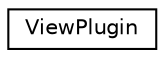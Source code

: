 digraph "Graphical Class Hierarchy"
{
 // LATEX_PDF_SIZE
  edge [fontname="Helvetica",fontsize="10",labelfontname="Helvetica",labelfontsize="10"];
  node [fontname="Helvetica",fontsize="10",shape=record];
  rankdir="LR";
  Node0 [label="ViewPlugin",height=0.2,width=0.4,color="black", fillcolor="white", style="filled",URL="$classViewPlugin.html",tooltip="View plugins associate stateful values with a view."];
}
